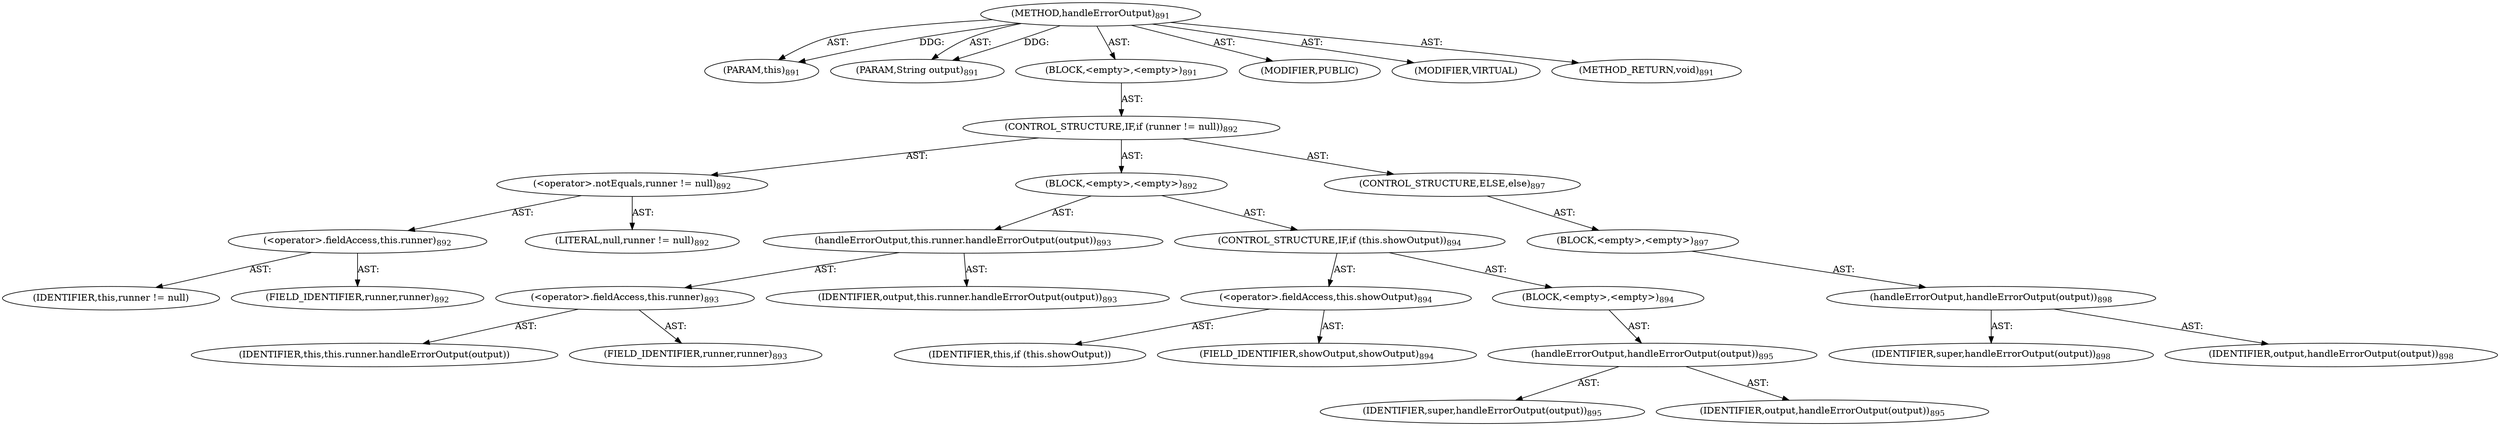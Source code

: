 digraph "handleErrorOutput" {  
"111669149735" [label = <(METHOD,handleErrorOutput)<SUB>891</SUB>> ]
"115964117071" [label = <(PARAM,this)<SUB>891</SUB>> ]
"115964117072" [label = <(PARAM,String output)<SUB>891</SUB>> ]
"25769803869" [label = <(BLOCK,&lt;empty&gt;,&lt;empty&gt;)<SUB>891</SUB>> ]
"47244640303" [label = <(CONTROL_STRUCTURE,IF,if (runner != null))<SUB>892</SUB>> ]
"30064771543" [label = <(&lt;operator&gt;.notEquals,runner != null)<SUB>892</SUB>> ]
"30064771544" [label = <(&lt;operator&gt;.fieldAccess,this.runner)<SUB>892</SUB>> ]
"68719477152" [label = <(IDENTIFIER,this,runner != null)> ]
"55834574936" [label = <(FIELD_IDENTIFIER,runner,runner)<SUB>892</SUB>> ]
"90194313302" [label = <(LITERAL,null,runner != null)<SUB>892</SUB>> ]
"25769803870" [label = <(BLOCK,&lt;empty&gt;,&lt;empty&gt;)<SUB>892</SUB>> ]
"30064771545" [label = <(handleErrorOutput,this.runner.handleErrorOutput(output))<SUB>893</SUB>> ]
"30064771546" [label = <(&lt;operator&gt;.fieldAccess,this.runner)<SUB>893</SUB>> ]
"68719477153" [label = <(IDENTIFIER,this,this.runner.handleErrorOutput(output))> ]
"55834574937" [label = <(FIELD_IDENTIFIER,runner,runner)<SUB>893</SUB>> ]
"68719477154" [label = <(IDENTIFIER,output,this.runner.handleErrorOutput(output))<SUB>893</SUB>> ]
"47244640304" [label = <(CONTROL_STRUCTURE,IF,if (this.showOutput))<SUB>894</SUB>> ]
"30064771547" [label = <(&lt;operator&gt;.fieldAccess,this.showOutput)<SUB>894</SUB>> ]
"68719477155" [label = <(IDENTIFIER,this,if (this.showOutput))> ]
"55834574938" [label = <(FIELD_IDENTIFIER,showOutput,showOutput)<SUB>894</SUB>> ]
"25769803871" [label = <(BLOCK,&lt;empty&gt;,&lt;empty&gt;)<SUB>894</SUB>> ]
"30064771548" [label = <(handleErrorOutput,handleErrorOutput(output))<SUB>895</SUB>> ]
"68719477156" [label = <(IDENTIFIER,super,handleErrorOutput(output))<SUB>895</SUB>> ]
"68719477157" [label = <(IDENTIFIER,output,handleErrorOutput(output))<SUB>895</SUB>> ]
"47244640305" [label = <(CONTROL_STRUCTURE,ELSE,else)<SUB>897</SUB>> ]
"25769803872" [label = <(BLOCK,&lt;empty&gt;,&lt;empty&gt;)<SUB>897</SUB>> ]
"30064771549" [label = <(handleErrorOutput,handleErrorOutput(output))<SUB>898</SUB>> ]
"68719477158" [label = <(IDENTIFIER,super,handleErrorOutput(output))<SUB>898</SUB>> ]
"68719477159" [label = <(IDENTIFIER,output,handleErrorOutput(output))<SUB>898</SUB>> ]
"133143986275" [label = <(MODIFIER,PUBLIC)> ]
"133143986276" [label = <(MODIFIER,VIRTUAL)> ]
"128849018919" [label = <(METHOD_RETURN,void)<SUB>891</SUB>> ]
  "111669149735" -> "115964117071"  [ label = "AST: "] 
  "111669149735" -> "115964117072"  [ label = "AST: "] 
  "111669149735" -> "25769803869"  [ label = "AST: "] 
  "111669149735" -> "133143986275"  [ label = "AST: "] 
  "111669149735" -> "133143986276"  [ label = "AST: "] 
  "111669149735" -> "128849018919"  [ label = "AST: "] 
  "25769803869" -> "47244640303"  [ label = "AST: "] 
  "47244640303" -> "30064771543"  [ label = "AST: "] 
  "47244640303" -> "25769803870"  [ label = "AST: "] 
  "47244640303" -> "47244640305"  [ label = "AST: "] 
  "30064771543" -> "30064771544"  [ label = "AST: "] 
  "30064771543" -> "90194313302"  [ label = "AST: "] 
  "30064771544" -> "68719477152"  [ label = "AST: "] 
  "30064771544" -> "55834574936"  [ label = "AST: "] 
  "25769803870" -> "30064771545"  [ label = "AST: "] 
  "25769803870" -> "47244640304"  [ label = "AST: "] 
  "30064771545" -> "30064771546"  [ label = "AST: "] 
  "30064771545" -> "68719477154"  [ label = "AST: "] 
  "30064771546" -> "68719477153"  [ label = "AST: "] 
  "30064771546" -> "55834574937"  [ label = "AST: "] 
  "47244640304" -> "30064771547"  [ label = "AST: "] 
  "47244640304" -> "25769803871"  [ label = "AST: "] 
  "30064771547" -> "68719477155"  [ label = "AST: "] 
  "30064771547" -> "55834574938"  [ label = "AST: "] 
  "25769803871" -> "30064771548"  [ label = "AST: "] 
  "30064771548" -> "68719477156"  [ label = "AST: "] 
  "30064771548" -> "68719477157"  [ label = "AST: "] 
  "47244640305" -> "25769803872"  [ label = "AST: "] 
  "25769803872" -> "30064771549"  [ label = "AST: "] 
  "30064771549" -> "68719477158"  [ label = "AST: "] 
  "30064771549" -> "68719477159"  [ label = "AST: "] 
  "111669149735" -> "115964117071"  [ label = "DDG: "] 
  "111669149735" -> "115964117072"  [ label = "DDG: "] 
}
